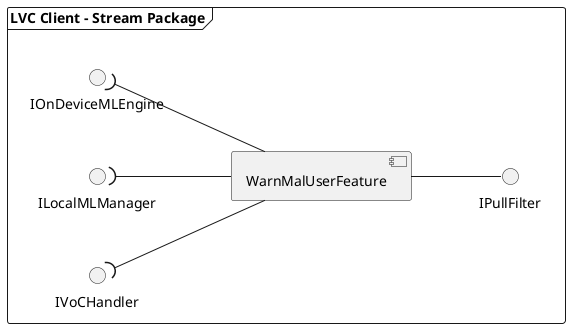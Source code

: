 @startuml WarnMalUserFeature Package

left to right direction

frame "LVC Client - Stream Package" {
	component WarnMalUserFeature

    IOnDeviceMLEngine )-- WarnMalUserFeature
    ILocalMLManager )-- WarnMalUserFeature
    IVoCHandler )-- WarnMalUserFeature
    WarnMalUserFeature --() IPullFilter
}

@enduml

@startuml WarnMalUserFeature Class

' skinparam linetype ortho
hide stereotype

' Override the style only for packages with the <<Annotation>> stereotype
skinparam package<<Annotation>> {
    BorderColor red
    FontColor red
}

interface IPullFilter {
  + registerDataListener(listener: Callback): boolean
  + read(size: Int): Buffer
}

package "WarnMalUserFeature Package" as PWarnMalUserFeature {
    ' Define the base interface for pull filters

    package "Component - Decorator Pattern" <<Annotation>> {

    interface IMalUserAction {
        + onMalUserDetection(): void
    }

    }

    package "Base Decorator - Decorator Pattern" <<Annotation>> {

    ' Abstract decorator implementing the same interface and holding a reference to an IPullFilter
    abstract class MalUserActionDecorator {
        - wrappee: IMalUserAction
        + MalUserActionDecorator(wrappee: IMalUserAction)
        + onMalUserDetection(): void
    }

    }

    package "Concrete Decorators - Decorator Pattern" <<Annotation>> {

    ' Concrete decorator that adds reporting functionality
    class WarnUserActionDecorator {
        - warnUser(): void
        + onMalUserDetection(): void
    }

    class WarnOpsActionDecorator {
        + onMalUserDetection(): void
    }

    class WarnParentActionDecorator {
        - warnParent(): void
        + onMalUserDetection(): void
    }

    }

    class FeatureExtractor {
        + extractFeatures(data: Buffer): List<Feature>
    }

    class MalContentDetector {
        - model: Model
        + detectMaliciousContent(features: List<Feature>): boolean
    }

    class MalUserActionConfigurator {
        + createMalUserAction(config: String): IMalUserAction
    }

    ' The original component that performs malicious conversation detection
    class WarnMalUserFeature implements .IPullFilter {
        - action: IMalUserAction
        + registerDataListener(listener: Callback): boolean
        + read(size: Int): Buffer
    }

    ' Inheritance
    MalUserActionDecorator <|-- WarnUserActionDecorator
    MalUserActionDecorator <|-- WarnOpsActionDecorator
    MalUserActionDecorator <|-- WarnParentActionDecorator

    ' Realization
    IMalUserAction <|.. MalUserActionDecorator

    ' Dependency
    MalUserActionConfigurator ..> WarnUserActionDecorator
    MalUserActionConfigurator ..> WarnOpsActionDecorator
    MalUserActionConfigurator ..> WarnParentActionDecorator

    ' Aggregation
    MalUserActionDecorator "0..1" o--> "0..1" IMalUserAction
    WarnMalUserFeature "1" o-> "0..1" IMalUserAction

    ' Composition
    WarnMalUserFeature "1" *--> "1" FeatureExtractor
    WarnMalUserFeature "1" *--> "1" MalContentDetector
    WarnMalUserFeature "1" *--> "1" MalUserActionConfigurator

}

@enduml

@startuml notifyNewData

participant TopicSuggFeature

box WarnMalUserFeature Package

participant WarnMalUserFeature
participant MalUserActionConfigurator
participant FeatureExtractor
participant MalContentDetector

participant WarnParentActionDecorator
participant WarnUserActionDecorator
participant WarnOpsActionDecorator

end box

participant ILocalMLManager
participant IOnDeviceMLEngine
participant IVoCHandler

participant NetStreamSink

TopicSuggFeature ->> WarnMalUserFeature: S1. notifyNewData()
activate WarnMalUserFeature

WarnMalUserFeature -> TopicSuggFeature: S2. read(size)
activate TopicSuggFeature

WarnMalUserFeature <<-- TopicSuggFeature: S3. video_audio_data
deactivate TopicSuggFeature

WarnMalUserFeature -> FeatureExtractor: S4. extractFeatures(video_audio_data)
activate FeatureExtractor

WarnMalUserFeature <<-- FeatureExtractor: S5. features
deactivate FeatureExtractor

WarnMalUserFeature -> ILocalMLManager: S6. addTrainingData("MalContentClassifier", Pair<userName, features>)
activate ILocalMLManager

WarnMalUserFeature <<-- ILocalMLManager: S7. result
deactivate ILocalMLManager

WarnMalUserFeature -> MalContentDetector: S8. detectMaliciousContent(features)
activate MalContentDetector

opt model == null

MalContentDetector -> ILocalMLManager: S9. getLatestModelVersion("MalContentClassifier")
activate ILocalMLManager

MalContentDetector <<-- ILocalMLManager: S10. version
deactivate ILocalMLManager

MalContentDetector -> ILocalMLManager: S11. getModel("MalContentClassifier", version)
activate ILocalMLManager

MalContentDetector <<-- ILocalMLManager: S12. model
deactivate ILocalMLManager

end opt

MalContentDetector -> IOnDeviceMLEngine: S13. inference(model, features)
activate IOnDeviceMLEngine

MalContentDetector <<-- IOnDeviceMLEngine: S14. result
deactivate IOnDeviceMLEngine

WarnMalUserFeature <<-- MalContentDetector: S15. result
deactivate MalContentDetector

opt result == true

opt action == null

WarnMalUserFeature -> MalUserActionConfigurator: S16. createMalUserAction(\n  "CONF_ALL")
activate MalUserActionConfigurator

create WarnOpsActionDecorator
MalUserActionConfigurator -> WarnOpsActionDecorator: S17. action = WarnOpsActionDecorator(null)

create WarnUserActionDecorator
MalUserActionConfigurator -> WarnUserActionDecorator: S18. action = WarnUserActionDecorator(action)

create WarnParentActionDecorator
MalUserActionConfigurator -> WarnParentActionDecorator: S19. action = WarnParentActionDecorator(action)

WarnMalUserFeature <<-- MalUserActionConfigurator: S20. action

end opt

WarnMalUserFeature -> WarnParentActionDecorator: S21. onMalUserDetection()
activate WarnParentActionDecorator

WarnParentActionDecorator -> WarnParentActionDecorator: S22. warnParent()

WarnParentActionDecorator -> WarnUserActionDecorator: S23. onMalUserDetection()
activate WarnUserActionDecorator

WarnUserActionDecorator -> WarnUserActionDecorator: S24. warnUser()

WarnUserActionDecorator -> WarnOpsActionDecorator: S25. onMalUserDetection()
activate WarnOpsActionDecorator

WarnOpsActionDecorator -> IVoCHandler: S26. openVoC(TYPE_MAL_USER)
activate IVoCHandler

WarnOpsActionDecorator <<-- IVoCHandler: S27. result
deactivate IVoCHandler

WarnUserActionDecorator <<-- WarnOpsActionDecorator: S28. 
deactivate WarnOpsActionDecorator

WarnParentActionDecorator <<-- WarnUserActionDecorator: S29. 
deactivate WarnUserActionDecorator

WarnMalUserFeature <<-- WarnParentActionDecorator: S30. 
deactivate WarnParentActionDecorator

end opt

WarnMalUserFeature ->> NetStreamSink: S31. notifyNewData()
deactivate WarnMalUserFeature
activate NetStreamSink

@enduml
